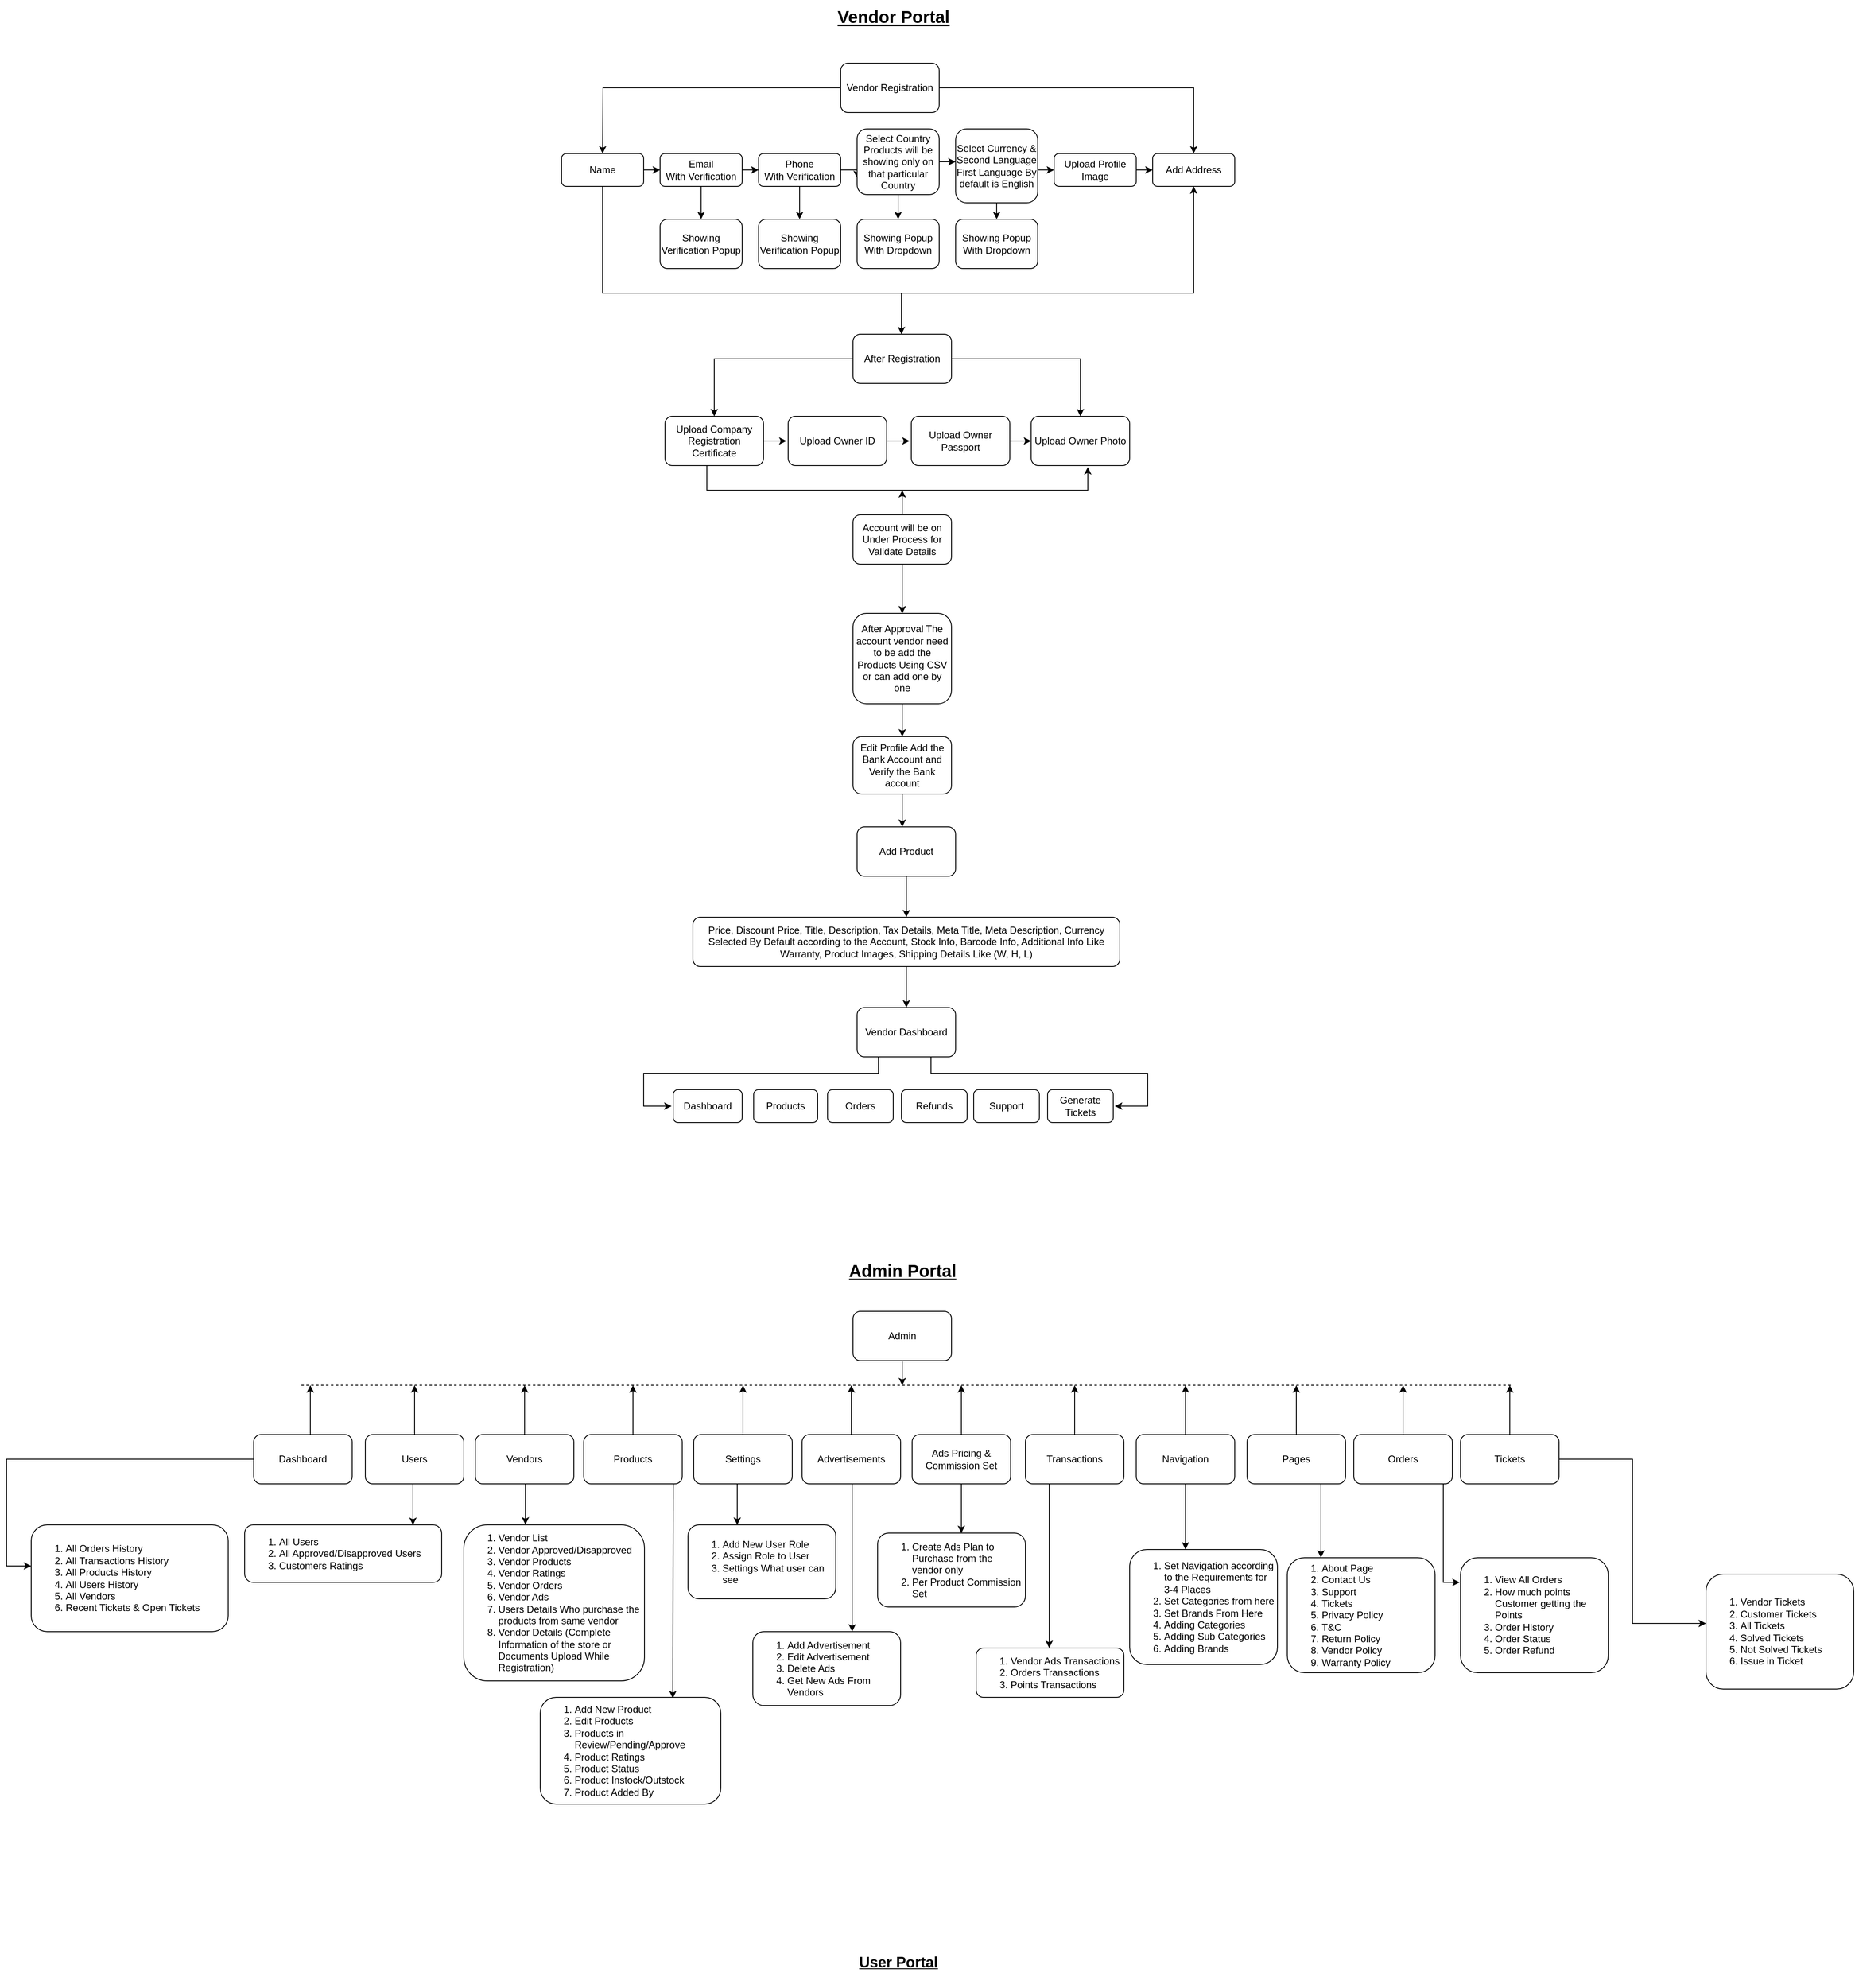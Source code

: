 <mxfile version="24.7.13">
  <diagram name="Page-1" id="YAEVpcPzzc_q-mBe14_t">
    <mxGraphModel dx="4037" dy="1640" grid="1" gridSize="10" guides="1" tooltips="1" connect="1" arrows="1" fold="1" page="1" pageScale="1" pageWidth="850" pageHeight="1100" math="0" shadow="0">
      <root>
        <mxCell id="0" />
        <mxCell id="1" parent="0" />
        <mxCell id="X09Q4AG_XSMURBuyCHd_-76" value="" style="group" vertex="1" connectable="0" parent="1">
          <mxGeometry x="-660" y="1540" width="2250" height="670" as="geometry" />
        </mxCell>
        <mxCell id="X09Q4AG_XSMURBuyCHd_-2" value="Admin&lt;span style=&quot;background-color: initial;&quot;&gt;&amp;nbsp;Portal&lt;/span&gt;" style="text;html=1;align=center;verticalAlign=middle;resizable=0;points=[];autosize=1;strokeColor=none;fillColor=none;fontSize=21;fontStyle=5" vertex="1" parent="X09Q4AG_XSMURBuyCHd_-76">
          <mxGeometry x="1021" width="140" height="40" as="geometry" />
        </mxCell>
        <mxCell id="X09Q4AG_XSMURBuyCHd_-19" style="edgeStyle=elbowEdgeStyle;rounded=0;orthogonalLoop=1;jettySize=auto;html=1;" edge="1" parent="X09Q4AG_XSMURBuyCHd_-76" source="X09Q4AG_XSMURBuyCHd_-3">
          <mxGeometry relative="1" as="geometry">
            <mxPoint x="1091" y="160" as="targetPoint" />
          </mxGeometry>
        </mxCell>
        <mxCell id="X09Q4AG_XSMURBuyCHd_-3" value="Admin" style="rounded=1;whiteSpace=wrap;html=1;" vertex="1" parent="X09Q4AG_XSMURBuyCHd_-76">
          <mxGeometry x="1031" y="70" width="120" height="60" as="geometry" />
        </mxCell>
        <mxCell id="X09Q4AG_XSMURBuyCHd_-23" style="edgeStyle=elbowEdgeStyle;rounded=0;orthogonalLoop=1;jettySize=auto;html=1;" edge="1" parent="X09Q4AG_XSMURBuyCHd_-76" source="X09Q4AG_XSMURBuyCHd_-5">
          <mxGeometry relative="1" as="geometry">
            <mxPoint x="370" y="160" as="targetPoint" />
          </mxGeometry>
        </mxCell>
        <mxCell id="X09Q4AG_XSMURBuyCHd_-52" style="edgeStyle=elbowEdgeStyle;rounded=0;orthogonalLoop=1;jettySize=auto;html=1;" edge="1" parent="X09Q4AG_XSMURBuyCHd_-76" source="X09Q4AG_XSMURBuyCHd_-5">
          <mxGeometry relative="1" as="geometry">
            <mxPoint x="30" y="380" as="targetPoint" />
            <Array as="points">
              <mxPoint y="310" />
            </Array>
          </mxGeometry>
        </mxCell>
        <mxCell id="X09Q4AG_XSMURBuyCHd_-5" value="Dashboard" style="rounded=1;whiteSpace=wrap;html=1;" vertex="1" parent="X09Q4AG_XSMURBuyCHd_-76">
          <mxGeometry x="301" y="220" width="120" height="60" as="geometry" />
        </mxCell>
        <mxCell id="X09Q4AG_XSMURBuyCHd_-24" style="edgeStyle=elbowEdgeStyle;rounded=0;orthogonalLoop=1;jettySize=auto;html=1;" edge="1" parent="X09Q4AG_XSMURBuyCHd_-76" source="X09Q4AG_XSMURBuyCHd_-8">
          <mxGeometry relative="1" as="geometry">
            <mxPoint x="497" y="160" as="targetPoint" />
          </mxGeometry>
        </mxCell>
        <mxCell id="X09Q4AG_XSMURBuyCHd_-8" value="Users" style="rounded=1;whiteSpace=wrap;html=1;" vertex="1" parent="X09Q4AG_XSMURBuyCHd_-76">
          <mxGeometry x="437" y="220" width="120" height="60" as="geometry" />
        </mxCell>
        <mxCell id="X09Q4AG_XSMURBuyCHd_-25" style="edgeStyle=elbowEdgeStyle;rounded=0;orthogonalLoop=1;jettySize=auto;html=1;" edge="1" parent="X09Q4AG_XSMURBuyCHd_-76" source="X09Q4AG_XSMURBuyCHd_-9">
          <mxGeometry relative="1" as="geometry">
            <mxPoint x="631" y="160" as="targetPoint" />
          </mxGeometry>
        </mxCell>
        <mxCell id="X09Q4AG_XSMURBuyCHd_-9" value="Vendors" style="rounded=1;whiteSpace=wrap;html=1;" vertex="1" parent="X09Q4AG_XSMURBuyCHd_-76">
          <mxGeometry x="571" y="220" width="120" height="60" as="geometry" />
        </mxCell>
        <mxCell id="X09Q4AG_XSMURBuyCHd_-26" style="edgeStyle=elbowEdgeStyle;rounded=0;orthogonalLoop=1;jettySize=auto;html=1;" edge="1" parent="X09Q4AG_XSMURBuyCHd_-76" source="X09Q4AG_XSMURBuyCHd_-10">
          <mxGeometry relative="1" as="geometry">
            <mxPoint x="763" y="160" as="targetPoint" />
          </mxGeometry>
        </mxCell>
        <mxCell id="X09Q4AG_XSMURBuyCHd_-51" style="edgeStyle=elbowEdgeStyle;rounded=0;orthogonalLoop=1;jettySize=auto;html=1;entryX=0.733;entryY=0.009;entryDx=0;entryDy=0;entryPerimeter=0;" edge="1" parent="X09Q4AG_XSMURBuyCHd_-76" target="X09Q4AG_XSMURBuyCHd_-55">
          <mxGeometry relative="1" as="geometry">
            <mxPoint x="812" y="570.0" as="targetPoint" />
            <mxPoint x="812.091" y="280" as="sourcePoint" />
          </mxGeometry>
        </mxCell>
        <mxCell id="X09Q4AG_XSMURBuyCHd_-10" value="Products" style="rounded=1;whiteSpace=wrap;html=1;" vertex="1" parent="X09Q4AG_XSMURBuyCHd_-76">
          <mxGeometry x="703" y="220" width="120" height="60" as="geometry" />
        </mxCell>
        <mxCell id="X09Q4AG_XSMURBuyCHd_-27" style="edgeStyle=elbowEdgeStyle;rounded=0;orthogonalLoop=1;jettySize=auto;html=1;" edge="1" parent="X09Q4AG_XSMURBuyCHd_-76" source="X09Q4AG_XSMURBuyCHd_-11">
          <mxGeometry relative="1" as="geometry">
            <mxPoint x="897" y="160" as="targetPoint" />
          </mxGeometry>
        </mxCell>
        <mxCell id="X09Q4AG_XSMURBuyCHd_-56" style="edgeStyle=elbowEdgeStyle;rounded=0;orthogonalLoop=1;jettySize=auto;html=1;" edge="1" parent="X09Q4AG_XSMURBuyCHd_-76" source="X09Q4AG_XSMURBuyCHd_-11">
          <mxGeometry relative="1" as="geometry">
            <mxPoint x="890" y="330.0" as="targetPoint" />
          </mxGeometry>
        </mxCell>
        <mxCell id="X09Q4AG_XSMURBuyCHd_-11" value="Settings" style="rounded=1;whiteSpace=wrap;html=1;" vertex="1" parent="X09Q4AG_XSMURBuyCHd_-76">
          <mxGeometry x="837" y="220" width="120" height="60" as="geometry" />
        </mxCell>
        <mxCell id="X09Q4AG_XSMURBuyCHd_-28" style="edgeStyle=elbowEdgeStyle;rounded=0;orthogonalLoop=1;jettySize=auto;html=1;" edge="1" parent="X09Q4AG_XSMURBuyCHd_-76" source="X09Q4AG_XSMURBuyCHd_-12">
          <mxGeometry relative="1" as="geometry">
            <mxPoint x="1029" y="160" as="targetPoint" />
          </mxGeometry>
        </mxCell>
        <mxCell id="X09Q4AG_XSMURBuyCHd_-58" style="edgeStyle=elbowEdgeStyle;rounded=0;orthogonalLoop=1;jettySize=auto;html=1;exitX=0.75;exitY=1;exitDx=0;exitDy=0;" edge="1" parent="X09Q4AG_XSMURBuyCHd_-76" source="X09Q4AG_XSMURBuyCHd_-12">
          <mxGeometry relative="1" as="geometry">
            <mxPoint x="1030" y="460" as="targetPoint" />
            <Array as="points">
              <mxPoint x="1030" y="360" />
            </Array>
          </mxGeometry>
        </mxCell>
        <mxCell id="X09Q4AG_XSMURBuyCHd_-12" value="Advertisements" style="rounded=1;whiteSpace=wrap;html=1;" vertex="1" parent="X09Q4AG_XSMURBuyCHd_-76">
          <mxGeometry x="969" y="220" width="120" height="60" as="geometry" />
        </mxCell>
        <mxCell id="X09Q4AG_XSMURBuyCHd_-29" style="edgeStyle=elbowEdgeStyle;rounded=0;orthogonalLoop=1;jettySize=auto;html=1;" edge="1" parent="X09Q4AG_XSMURBuyCHd_-76" source="X09Q4AG_XSMURBuyCHd_-13">
          <mxGeometry relative="1" as="geometry">
            <mxPoint x="1163.0" y="160" as="targetPoint" />
          </mxGeometry>
        </mxCell>
        <mxCell id="X09Q4AG_XSMURBuyCHd_-60" style="edgeStyle=elbowEdgeStyle;rounded=0;orthogonalLoop=1;jettySize=auto;html=1;" edge="1" parent="X09Q4AG_XSMURBuyCHd_-76" source="X09Q4AG_XSMURBuyCHd_-13">
          <mxGeometry relative="1" as="geometry">
            <mxPoint x="1163" y="340.0" as="targetPoint" />
          </mxGeometry>
        </mxCell>
        <mxCell id="X09Q4AG_XSMURBuyCHd_-13" value="Ads Pricing &amp;amp; Commission Set" style="rounded=1;whiteSpace=wrap;html=1;" vertex="1" parent="X09Q4AG_XSMURBuyCHd_-76">
          <mxGeometry x="1103" y="220" width="120" height="60" as="geometry" />
        </mxCell>
        <mxCell id="X09Q4AG_XSMURBuyCHd_-30" style="edgeStyle=elbowEdgeStyle;rounded=0;orthogonalLoop=1;jettySize=auto;html=1;" edge="1" parent="X09Q4AG_XSMURBuyCHd_-76" source="X09Q4AG_XSMURBuyCHd_-14">
          <mxGeometry relative="1" as="geometry">
            <mxPoint x="1301" y="160" as="targetPoint" />
          </mxGeometry>
        </mxCell>
        <mxCell id="X09Q4AG_XSMURBuyCHd_-62" style="edgeStyle=elbowEdgeStyle;rounded=0;orthogonalLoop=1;jettySize=auto;html=1;" edge="1" parent="X09Q4AG_XSMURBuyCHd_-76" source="X09Q4AG_XSMURBuyCHd_-14">
          <mxGeometry relative="1" as="geometry">
            <mxPoint x="1270" y="480.0" as="targetPoint" />
          </mxGeometry>
        </mxCell>
        <mxCell id="X09Q4AG_XSMURBuyCHd_-14" value="Transactions" style="rounded=1;whiteSpace=wrap;html=1;" vertex="1" parent="X09Q4AG_XSMURBuyCHd_-76">
          <mxGeometry x="1241" y="220" width="120" height="60" as="geometry" />
        </mxCell>
        <mxCell id="X09Q4AG_XSMURBuyCHd_-31" style="edgeStyle=elbowEdgeStyle;rounded=0;orthogonalLoop=1;jettySize=auto;html=1;" edge="1" parent="X09Q4AG_XSMURBuyCHd_-76" source="X09Q4AG_XSMURBuyCHd_-15">
          <mxGeometry relative="1" as="geometry">
            <mxPoint x="1436" y="160" as="targetPoint" />
          </mxGeometry>
        </mxCell>
        <mxCell id="X09Q4AG_XSMURBuyCHd_-64" style="edgeStyle=elbowEdgeStyle;rounded=0;orthogonalLoop=1;jettySize=auto;html=1;" edge="1" parent="X09Q4AG_XSMURBuyCHd_-76" source="X09Q4AG_XSMURBuyCHd_-15">
          <mxGeometry relative="1" as="geometry">
            <mxPoint x="1436" y="360.0" as="targetPoint" />
          </mxGeometry>
        </mxCell>
        <mxCell id="X09Q4AG_XSMURBuyCHd_-15" value="Navigation" style="rounded=1;whiteSpace=wrap;html=1;" vertex="1" parent="X09Q4AG_XSMURBuyCHd_-76">
          <mxGeometry x="1376" y="220" width="120" height="60" as="geometry" />
        </mxCell>
        <mxCell id="X09Q4AG_XSMURBuyCHd_-32" style="edgeStyle=elbowEdgeStyle;rounded=0;orthogonalLoop=1;jettySize=auto;html=1;" edge="1" parent="X09Q4AG_XSMURBuyCHd_-76" source="X09Q4AG_XSMURBuyCHd_-16">
          <mxGeometry relative="1" as="geometry">
            <mxPoint x="1571" y="160" as="targetPoint" />
          </mxGeometry>
        </mxCell>
        <mxCell id="X09Q4AG_XSMURBuyCHd_-66" style="edgeStyle=elbowEdgeStyle;rounded=0;orthogonalLoop=1;jettySize=auto;html=1;exitX=0.75;exitY=1;exitDx=0;exitDy=0;" edge="1" parent="X09Q4AG_XSMURBuyCHd_-76" source="X09Q4AG_XSMURBuyCHd_-16">
          <mxGeometry relative="1" as="geometry">
            <mxPoint x="1601" y="370.0" as="targetPoint" />
          </mxGeometry>
        </mxCell>
        <mxCell id="X09Q4AG_XSMURBuyCHd_-16" value="Pages" style="rounded=1;whiteSpace=wrap;html=1;" vertex="1" parent="X09Q4AG_XSMURBuyCHd_-76">
          <mxGeometry x="1511" y="220" width="120" height="60" as="geometry" />
        </mxCell>
        <mxCell id="X09Q4AG_XSMURBuyCHd_-33" style="edgeStyle=elbowEdgeStyle;rounded=0;orthogonalLoop=1;jettySize=auto;html=1;" edge="1" parent="X09Q4AG_XSMURBuyCHd_-76" source="X09Q4AG_XSMURBuyCHd_-17">
          <mxGeometry relative="1" as="geometry">
            <mxPoint x="1701" y="160" as="targetPoint" />
          </mxGeometry>
        </mxCell>
        <mxCell id="X09Q4AG_XSMURBuyCHd_-68" style="edgeStyle=elbowEdgeStyle;rounded=0;orthogonalLoop=1;jettySize=auto;html=1;strokeColor=default;" edge="1" parent="X09Q4AG_XSMURBuyCHd_-76" source="X09Q4AG_XSMURBuyCHd_-17">
          <mxGeometry relative="1" as="geometry">
            <mxPoint x="1770" y="400" as="targetPoint" />
            <Array as="points">
              <mxPoint x="1750" y="310" />
            </Array>
          </mxGeometry>
        </mxCell>
        <mxCell id="X09Q4AG_XSMURBuyCHd_-17" value="Orders" style="rounded=1;whiteSpace=wrap;html=1;" vertex="1" parent="X09Q4AG_XSMURBuyCHd_-76">
          <mxGeometry x="1641" y="220" width="120" height="60" as="geometry" />
        </mxCell>
        <mxCell id="X09Q4AG_XSMURBuyCHd_-34" style="edgeStyle=elbowEdgeStyle;rounded=0;orthogonalLoop=1;jettySize=auto;html=1;" edge="1" parent="X09Q4AG_XSMURBuyCHd_-76" source="X09Q4AG_XSMURBuyCHd_-18">
          <mxGeometry relative="1" as="geometry">
            <mxPoint x="1831" y="160" as="targetPoint" />
          </mxGeometry>
        </mxCell>
        <mxCell id="X09Q4AG_XSMURBuyCHd_-73" style="edgeStyle=elbowEdgeStyle;rounded=0;orthogonalLoop=1;jettySize=auto;html=1;" edge="1" parent="X09Q4AG_XSMURBuyCHd_-76" source="X09Q4AG_XSMURBuyCHd_-18">
          <mxGeometry relative="1" as="geometry">
            <mxPoint x="2070" y="450.0" as="targetPoint" />
          </mxGeometry>
        </mxCell>
        <mxCell id="X09Q4AG_XSMURBuyCHd_-18" value="Tickets" style="rounded=1;whiteSpace=wrap;html=1;" vertex="1" parent="X09Q4AG_XSMURBuyCHd_-76">
          <mxGeometry x="1771" y="220" width="120" height="60" as="geometry" />
        </mxCell>
        <mxCell id="X09Q4AG_XSMURBuyCHd_-22" value="" style="endArrow=none;dashed=1;html=1;rounded=0;" edge="1" parent="X09Q4AG_XSMURBuyCHd_-76">
          <mxGeometry width="50" height="50" relative="1" as="geometry">
            <mxPoint x="1832.105" y="160" as="sourcePoint" />
            <mxPoint x="357" y="160" as="targetPoint" />
          </mxGeometry>
        </mxCell>
        <mxCell id="X09Q4AG_XSMURBuyCHd_-45" value="&lt;ol&gt;&lt;li&gt;Vendor List&lt;/li&gt;&lt;li&gt;Vendor Approved/Disapproved&lt;/li&gt;&lt;li&gt;Vendor Products&lt;/li&gt;&lt;li&gt;Vendor Ratings&lt;/li&gt;&lt;li&gt;Vendor Orders&lt;/li&gt;&lt;li&gt;Vendor Ads&lt;/li&gt;&lt;li&gt;Users Details Who purchase the products from same vendor&lt;/li&gt;&lt;li&gt;Vendor Details (Complete Information of the store or Documents Upload While Registration)&lt;/li&gt;&lt;/ol&gt;" style="rounded=1;whiteSpace=wrap;html=1;align=left;" vertex="1" parent="X09Q4AG_XSMURBuyCHd_-76">
          <mxGeometry x="557" y="330" width="220" height="190" as="geometry" />
        </mxCell>
        <mxCell id="X09Q4AG_XSMURBuyCHd_-46" value="&lt;ol&gt;&lt;li&gt;All Users&lt;/li&gt;&lt;li&gt;All Approved/Disapproved Users&lt;/li&gt;&lt;li&gt;&lt;span style=&quot;background-color: initial;&quot;&gt;Customers Ratings&lt;/span&gt;&lt;/li&gt;&lt;/ol&gt;" style="rounded=1;whiteSpace=wrap;html=1;align=left;" vertex="1" parent="X09Q4AG_XSMURBuyCHd_-76">
          <mxGeometry x="290" y="330" width="240" height="70" as="geometry" />
        </mxCell>
        <mxCell id="X09Q4AG_XSMURBuyCHd_-49" style="edgeStyle=elbowEdgeStyle;rounded=0;orthogonalLoop=1;jettySize=auto;html=1;entryX=0.854;entryY=0.002;entryDx=0;entryDy=0;entryPerimeter=0;" edge="1" parent="X09Q4AG_XSMURBuyCHd_-76" source="X09Q4AG_XSMURBuyCHd_-8" target="X09Q4AG_XSMURBuyCHd_-46">
          <mxGeometry relative="1" as="geometry" />
        </mxCell>
        <mxCell id="X09Q4AG_XSMURBuyCHd_-50" style="edgeStyle=elbowEdgeStyle;rounded=0;orthogonalLoop=1;jettySize=auto;html=1;entryX=0.34;entryY=-0.002;entryDx=0;entryDy=0;entryPerimeter=0;" edge="1" parent="X09Q4AG_XSMURBuyCHd_-76" source="X09Q4AG_XSMURBuyCHd_-9" target="X09Q4AG_XSMURBuyCHd_-45">
          <mxGeometry relative="1" as="geometry" />
        </mxCell>
        <mxCell id="X09Q4AG_XSMURBuyCHd_-53" value="&lt;ol&gt;&lt;li&gt;All Orders History&lt;/li&gt;&lt;li&gt;All Transactions History&lt;/li&gt;&lt;li&gt;All Products History&lt;/li&gt;&lt;li&gt;All Users History&lt;/li&gt;&lt;li&gt;All Vendors&amp;nbsp;&lt;/li&gt;&lt;li&gt;Recent Tickets &amp;amp; Open Tickets&amp;nbsp;&lt;/li&gt;&lt;/ol&gt;" style="rounded=1;whiteSpace=wrap;html=1;align=left;" vertex="1" parent="X09Q4AG_XSMURBuyCHd_-76">
          <mxGeometry x="30" y="330" width="240" height="130" as="geometry" />
        </mxCell>
        <mxCell id="X09Q4AG_XSMURBuyCHd_-55" value="&lt;ol&gt;&lt;li&gt;Add New Product&lt;/li&gt;&lt;li&gt;Edit Products&lt;/li&gt;&lt;li&gt;Products in Review/Pending/Approve&lt;/li&gt;&lt;li&gt;Product Ratings&lt;/li&gt;&lt;li&gt;Product Status&lt;/li&gt;&lt;li&gt;Product Instock/Outstock&lt;/li&gt;&lt;li&gt;Product Added By&amp;nbsp;&lt;/li&gt;&lt;/ol&gt;" style="rounded=1;whiteSpace=wrap;html=1;align=left;" vertex="1" parent="X09Q4AG_XSMURBuyCHd_-76">
          <mxGeometry x="650" y="540" width="220" height="130" as="geometry" />
        </mxCell>
        <mxCell id="X09Q4AG_XSMURBuyCHd_-57" value="&lt;ol&gt;&lt;li&gt;Add New User Role&lt;/li&gt;&lt;li&gt;Assign Role to User&lt;/li&gt;&lt;li&gt;Settings What user can see&amp;nbsp;&lt;/li&gt;&lt;/ol&gt;" style="rounded=1;whiteSpace=wrap;html=1;align=left;" vertex="1" parent="X09Q4AG_XSMURBuyCHd_-76">
          <mxGeometry x="830" y="330" width="180" height="90" as="geometry" />
        </mxCell>
        <mxCell id="X09Q4AG_XSMURBuyCHd_-59" value="&lt;ol&gt;&lt;li&gt;Add Advertisement&lt;/li&gt;&lt;li&gt;Edit Advertisement&lt;/li&gt;&lt;li&gt;Delete Ads&lt;/li&gt;&lt;li&gt;Get New Ads From Vendors&lt;/li&gt;&lt;/ol&gt;" style="rounded=1;whiteSpace=wrap;html=1;align=left;" vertex="1" parent="X09Q4AG_XSMURBuyCHd_-76">
          <mxGeometry x="909" y="460" width="180" height="90" as="geometry" />
        </mxCell>
        <mxCell id="X09Q4AG_XSMURBuyCHd_-61" value="&lt;ol&gt;&lt;li&gt;Create Ads Plan to Purchase from the vendor only&lt;/li&gt;&lt;li&gt;Per Product Commission Set&amp;nbsp;&lt;/li&gt;&lt;/ol&gt;" style="rounded=1;whiteSpace=wrap;html=1;align=left;" vertex="1" parent="X09Q4AG_XSMURBuyCHd_-76">
          <mxGeometry x="1061" y="340" width="180" height="90" as="geometry" />
        </mxCell>
        <mxCell id="X09Q4AG_XSMURBuyCHd_-63" value="&lt;ol&gt;&lt;li&gt;Vendor Ads Transactions&lt;/li&gt;&lt;li&gt;Orders Transactions&lt;/li&gt;&lt;li&gt;Points Transactions&lt;/li&gt;&lt;/ol&gt;" style="rounded=1;whiteSpace=wrap;html=1;align=left;" vertex="1" parent="X09Q4AG_XSMURBuyCHd_-76">
          <mxGeometry x="1181" y="480" width="180" height="60" as="geometry" />
        </mxCell>
        <mxCell id="X09Q4AG_XSMURBuyCHd_-65" value="&lt;ol&gt;&lt;li&gt;Set Navigation according to the Requirements for 3-4 Places&lt;/li&gt;&lt;li&gt;Set Categories from here&lt;/li&gt;&lt;li&gt;Set Brands From Here&lt;/li&gt;&lt;li&gt;Adding Categories&lt;/li&gt;&lt;li&gt;Adding Sub Categories&lt;/li&gt;&lt;li&gt;Adding Brands&lt;/li&gt;&lt;/ol&gt;" style="rounded=1;whiteSpace=wrap;html=1;align=left;" vertex="1" parent="X09Q4AG_XSMURBuyCHd_-76">
          <mxGeometry x="1368" y="360" width="180" height="140" as="geometry" />
        </mxCell>
        <mxCell id="X09Q4AG_XSMURBuyCHd_-67" value="&lt;ol&gt;&lt;li&gt;About Page&amp;nbsp;&lt;/li&gt;&lt;li&gt;Contact Us&lt;/li&gt;&lt;li&gt;Support&lt;/li&gt;&lt;li&gt;Tickets&lt;/li&gt;&lt;li&gt;Privacy Policy&lt;/li&gt;&lt;li&gt;T&amp;amp;C&amp;nbsp;&lt;/li&gt;&lt;li&gt;Return Policy&lt;/li&gt;&lt;li&gt;Vendor Policy&lt;/li&gt;&lt;li&gt;Warranty Policy&lt;/li&gt;&lt;/ol&gt;" style="rounded=1;whiteSpace=wrap;html=1;align=left;" vertex="1" parent="X09Q4AG_XSMURBuyCHd_-76">
          <mxGeometry x="1560" y="370" width="180" height="140" as="geometry" />
        </mxCell>
        <mxCell id="X09Q4AG_XSMURBuyCHd_-71" value="&lt;ol&gt;&lt;li&gt;View All Orders&amp;nbsp;&lt;/li&gt;&lt;li&gt;How much points Customer getting the Points&lt;/li&gt;&lt;li&gt;Order History&lt;/li&gt;&lt;li&gt;Order Status&lt;/li&gt;&lt;li&gt;Order Refund&lt;/li&gt;&lt;/ol&gt;" style="rounded=1;whiteSpace=wrap;html=1;align=left;" vertex="1" parent="X09Q4AG_XSMURBuyCHd_-76">
          <mxGeometry x="1771" y="370" width="180" height="140" as="geometry" />
        </mxCell>
        <mxCell id="X09Q4AG_XSMURBuyCHd_-74" value="&lt;ol&gt;&lt;li&gt;Vendor Tickets&lt;/li&gt;&lt;li&gt;Customer Tickets&lt;/li&gt;&lt;li&gt;All Tickets&lt;/li&gt;&lt;li&gt;Solved Tickets&lt;/li&gt;&lt;li&gt;Not Solved Tickets&lt;/li&gt;&lt;li&gt;Issue in Ticket&lt;/li&gt;&lt;/ol&gt;" style="rounded=1;whiteSpace=wrap;html=1;align=left;" vertex="1" parent="X09Q4AG_XSMURBuyCHd_-76">
          <mxGeometry x="2070" y="390" width="180" height="140" as="geometry" />
        </mxCell>
        <mxCell id="X09Q4AG_XSMURBuyCHd_-77" value="" style="group" vertex="1" connectable="0" parent="1">
          <mxGeometry x="16" y="13" width="820" height="1367" as="geometry" />
        </mxCell>
        <mxCell id="5wintzvDErzxGzjBbFwN-30" style="edgeStyle=orthogonalEdgeStyle;rounded=0;orthogonalLoop=1;jettySize=auto;html=1;entryX=0.5;entryY=0;entryDx=0;entryDy=0;" parent="X09Q4AG_XSMURBuyCHd_-77" source="5wintzvDErzxGzjBbFwN-1" target="5wintzvDErzxGzjBbFwN-17" edge="1">
          <mxGeometry relative="1" as="geometry" />
        </mxCell>
        <mxCell id="5wintzvDErzxGzjBbFwN-31" style="edgeStyle=orthogonalEdgeStyle;rounded=0;orthogonalLoop=1;jettySize=auto;html=1;exitX=0;exitY=0.5;exitDx=0;exitDy=0;" parent="X09Q4AG_XSMURBuyCHd_-77" source="5wintzvDErzxGzjBbFwN-1" edge="1">
          <mxGeometry relative="1" as="geometry">
            <mxPoint x="50" y="187" as="targetPoint" />
          </mxGeometry>
        </mxCell>
        <mxCell id="5wintzvDErzxGzjBbFwN-1" value="Vendor Registration" style="rounded=1;whiteSpace=wrap;html=1;" parent="X09Q4AG_XSMURBuyCHd_-77" vertex="1">
          <mxGeometry x="340" y="77" width="120" height="60" as="geometry" />
        </mxCell>
        <mxCell id="5wintzvDErzxGzjBbFwN-20" style="edgeStyle=orthogonalEdgeStyle;rounded=0;orthogonalLoop=1;jettySize=auto;html=1;exitX=1;exitY=0.5;exitDx=0;exitDy=0;entryX=0;entryY=0.5;entryDx=0;entryDy=0;" parent="X09Q4AG_XSMURBuyCHd_-77" source="5wintzvDErzxGzjBbFwN-11" target="5wintzvDErzxGzjBbFwN-12" edge="1">
          <mxGeometry relative="1" as="geometry" />
        </mxCell>
        <mxCell id="5wintzvDErzxGzjBbFwN-43" style="edgeStyle=orthogonalEdgeStyle;rounded=0;orthogonalLoop=1;jettySize=auto;html=1;exitX=0.5;exitY=1;exitDx=0;exitDy=0;entryX=0.5;entryY=1;entryDx=0;entryDy=0;" parent="X09Q4AG_XSMURBuyCHd_-77" source="5wintzvDErzxGzjBbFwN-11" target="5wintzvDErzxGzjBbFwN-17" edge="1">
          <mxGeometry relative="1" as="geometry">
            <Array as="points">
              <mxPoint x="50" y="357" />
              <mxPoint x="770" y="357" />
            </Array>
          </mxGeometry>
        </mxCell>
        <mxCell id="5wintzvDErzxGzjBbFwN-11" value="Name" style="rounded=1;whiteSpace=wrap;html=1;" parent="X09Q4AG_XSMURBuyCHd_-77" vertex="1">
          <mxGeometry y="187" width="100" height="40" as="geometry" />
        </mxCell>
        <mxCell id="5wintzvDErzxGzjBbFwN-21" style="edgeStyle=orthogonalEdgeStyle;rounded=0;orthogonalLoop=1;jettySize=auto;html=1;exitX=1;exitY=0.5;exitDx=0;exitDy=0;entryX=0;entryY=0.5;entryDx=0;entryDy=0;" parent="X09Q4AG_XSMURBuyCHd_-77" source="5wintzvDErzxGzjBbFwN-12" target="5wintzvDErzxGzjBbFwN-13" edge="1">
          <mxGeometry relative="1" as="geometry" />
        </mxCell>
        <mxCell id="5wintzvDErzxGzjBbFwN-37" style="edgeStyle=orthogonalEdgeStyle;rounded=0;orthogonalLoop=1;jettySize=auto;html=1;exitX=0.5;exitY=1;exitDx=0;exitDy=0;entryX=0.5;entryY=0;entryDx=0;entryDy=0;" parent="X09Q4AG_XSMURBuyCHd_-77" source="5wintzvDErzxGzjBbFwN-12" target="5wintzvDErzxGzjBbFwN-33" edge="1">
          <mxGeometry relative="1" as="geometry" />
        </mxCell>
        <mxCell id="5wintzvDErzxGzjBbFwN-12" value="Email&lt;br&gt;With Verification" style="rounded=1;whiteSpace=wrap;html=1;" parent="X09Q4AG_XSMURBuyCHd_-77" vertex="1">
          <mxGeometry x="120" y="187" width="100" height="40" as="geometry" />
        </mxCell>
        <mxCell id="5wintzvDErzxGzjBbFwN-36" style="edgeStyle=orthogonalEdgeStyle;rounded=0;orthogonalLoop=1;jettySize=auto;html=1;exitX=0.5;exitY=1;exitDx=0;exitDy=0;entryX=0.5;entryY=0;entryDx=0;entryDy=0;" parent="X09Q4AG_XSMURBuyCHd_-77" source="5wintzvDErzxGzjBbFwN-13" target="5wintzvDErzxGzjBbFwN-34" edge="1">
          <mxGeometry relative="1" as="geometry" />
        </mxCell>
        <mxCell id="5wintzvDErzxGzjBbFwN-68" style="edgeStyle=orthogonalEdgeStyle;rounded=0;orthogonalLoop=1;jettySize=auto;html=1;exitX=1;exitY=0.5;exitDx=0;exitDy=0;entryX=0;entryY=0.75;entryDx=0;entryDy=0;" parent="X09Q4AG_XSMURBuyCHd_-77" source="5wintzvDErzxGzjBbFwN-13" target="5wintzvDErzxGzjBbFwN-14" edge="1">
          <mxGeometry relative="1" as="geometry" />
        </mxCell>
        <mxCell id="5wintzvDErzxGzjBbFwN-13" value="Phone&lt;br&gt;With Verification" style="rounded=1;whiteSpace=wrap;html=1;" parent="X09Q4AG_XSMURBuyCHd_-77" vertex="1">
          <mxGeometry x="240" y="187" width="100" height="40" as="geometry" />
        </mxCell>
        <mxCell id="5wintzvDErzxGzjBbFwN-39" style="edgeStyle=orthogonalEdgeStyle;rounded=0;orthogonalLoop=1;jettySize=auto;html=1;entryX=0.5;entryY=0;entryDx=0;entryDy=0;" parent="X09Q4AG_XSMURBuyCHd_-77" target="5wintzvDErzxGzjBbFwN-38" edge="1">
          <mxGeometry relative="1" as="geometry">
            <mxPoint x="410" y="237" as="sourcePoint" />
          </mxGeometry>
        </mxCell>
        <mxCell id="5wintzvDErzxGzjBbFwN-14" value="Select Country Products will be showing only on that particular Country" style="rounded=1;whiteSpace=wrap;html=1;" parent="X09Q4AG_XSMURBuyCHd_-77" vertex="1">
          <mxGeometry x="360" y="157" width="100" height="80" as="geometry" />
        </mxCell>
        <mxCell id="5wintzvDErzxGzjBbFwN-27" style="edgeStyle=orthogonalEdgeStyle;rounded=0;orthogonalLoop=1;jettySize=auto;html=1;exitX=1;exitY=0.5;exitDx=0;exitDy=0;entryX=0;entryY=0.5;entryDx=0;entryDy=0;" parent="X09Q4AG_XSMURBuyCHd_-77" source="5wintzvDErzxGzjBbFwN-15" target="5wintzvDErzxGzjBbFwN-16" edge="1">
          <mxGeometry relative="1" as="geometry">
            <Array as="points">
              <mxPoint x="580" y="207" />
            </Array>
          </mxGeometry>
        </mxCell>
        <mxCell id="5wintzvDErzxGzjBbFwN-41" style="edgeStyle=orthogonalEdgeStyle;rounded=0;orthogonalLoop=1;jettySize=auto;html=1;entryX=0.5;entryY=0;entryDx=0;entryDy=0;" parent="X09Q4AG_XSMURBuyCHd_-77" target="5wintzvDErzxGzjBbFwN-40" edge="1">
          <mxGeometry relative="1" as="geometry">
            <mxPoint x="530" y="247" as="sourcePoint" />
          </mxGeometry>
        </mxCell>
        <mxCell id="5wintzvDErzxGzjBbFwN-15" value="Select Currency &amp;amp; Second Language&lt;div&gt;First Language By default is English&lt;/div&gt;" style="rounded=1;whiteSpace=wrap;html=1;" parent="X09Q4AG_XSMURBuyCHd_-77" vertex="1">
          <mxGeometry x="480" y="157" width="100" height="90" as="geometry" />
        </mxCell>
        <mxCell id="5wintzvDErzxGzjBbFwN-28" style="edgeStyle=orthogonalEdgeStyle;rounded=0;orthogonalLoop=1;jettySize=auto;html=1;exitX=1;exitY=0.5;exitDx=0;exitDy=0;entryX=0;entryY=0.5;entryDx=0;entryDy=0;" parent="X09Q4AG_XSMURBuyCHd_-77" source="5wintzvDErzxGzjBbFwN-16" target="5wintzvDErzxGzjBbFwN-17" edge="1">
          <mxGeometry relative="1" as="geometry" />
        </mxCell>
        <mxCell id="5wintzvDErzxGzjBbFwN-16" value="Upload Profile Image" style="rounded=1;whiteSpace=wrap;html=1;" parent="X09Q4AG_XSMURBuyCHd_-77" vertex="1">
          <mxGeometry x="600" y="187" width="100" height="40" as="geometry" />
        </mxCell>
        <mxCell id="5wintzvDErzxGzjBbFwN-17" value="Add Address" style="rounded=1;whiteSpace=wrap;html=1;" parent="X09Q4AG_XSMURBuyCHd_-77" vertex="1">
          <mxGeometry x="720" y="187" width="100" height="40" as="geometry" />
        </mxCell>
        <mxCell id="5wintzvDErzxGzjBbFwN-33" value="Showing Verification Popup" style="rounded=1;whiteSpace=wrap;html=1;" parent="X09Q4AG_XSMURBuyCHd_-77" vertex="1">
          <mxGeometry x="120" y="267" width="100" height="60" as="geometry" />
        </mxCell>
        <mxCell id="5wintzvDErzxGzjBbFwN-34" value="Showing Verification Popup" style="rounded=1;whiteSpace=wrap;html=1;" parent="X09Q4AG_XSMURBuyCHd_-77" vertex="1">
          <mxGeometry x="240" y="267" width="100" height="60" as="geometry" />
        </mxCell>
        <mxCell id="5wintzvDErzxGzjBbFwN-38" value="Showing Popup With Dropdown" style="rounded=1;whiteSpace=wrap;html=1;" parent="X09Q4AG_XSMURBuyCHd_-77" vertex="1">
          <mxGeometry x="360" y="267" width="100" height="60" as="geometry" />
        </mxCell>
        <mxCell id="5wintzvDErzxGzjBbFwN-40" value="Showing Popup With Dropdown" style="rounded=1;whiteSpace=wrap;html=1;" parent="X09Q4AG_XSMURBuyCHd_-77" vertex="1">
          <mxGeometry x="480" y="267" width="100" height="60" as="geometry" />
        </mxCell>
        <mxCell id="5wintzvDErzxGzjBbFwN-44" value="" style="endArrow=classic;html=1;rounded=0;" parent="X09Q4AG_XSMURBuyCHd_-77" edge="1">
          <mxGeometry width="50" height="50" relative="1" as="geometry">
            <mxPoint x="414" y="357" as="sourcePoint" />
            <mxPoint x="414" y="407" as="targetPoint" />
          </mxGeometry>
        </mxCell>
        <mxCell id="5wintzvDErzxGzjBbFwN-51" style="edgeStyle=orthogonalEdgeStyle;rounded=0;orthogonalLoop=1;jettySize=auto;html=1;exitX=1;exitY=0.5;exitDx=0;exitDy=0;entryX=0.5;entryY=0;entryDx=0;entryDy=0;" parent="X09Q4AG_XSMURBuyCHd_-77" source="5wintzvDErzxGzjBbFwN-45" target="5wintzvDErzxGzjBbFwN-49" edge="1">
          <mxGeometry relative="1" as="geometry" />
        </mxCell>
        <mxCell id="5wintzvDErzxGzjBbFwN-52" style="edgeStyle=orthogonalEdgeStyle;rounded=0;orthogonalLoop=1;jettySize=auto;html=1;exitX=0;exitY=0.5;exitDx=0;exitDy=0;entryX=0.5;entryY=0;entryDx=0;entryDy=0;" parent="X09Q4AG_XSMURBuyCHd_-77" source="5wintzvDErzxGzjBbFwN-45" target="5wintzvDErzxGzjBbFwN-46" edge="1">
          <mxGeometry relative="1" as="geometry" />
        </mxCell>
        <mxCell id="5wintzvDErzxGzjBbFwN-45" value="After Registration" style="rounded=1;whiteSpace=wrap;html=1;" parent="X09Q4AG_XSMURBuyCHd_-77" vertex="1">
          <mxGeometry x="355" y="407" width="120" height="60" as="geometry" />
        </mxCell>
        <mxCell id="5wintzvDErzxGzjBbFwN-55" style="edgeStyle=orthogonalEdgeStyle;rounded=0;orthogonalLoop=1;jettySize=auto;html=1;exitX=1;exitY=0.5;exitDx=0;exitDy=0;" parent="X09Q4AG_XSMURBuyCHd_-77" source="5wintzvDErzxGzjBbFwN-46" edge="1">
          <mxGeometry relative="1" as="geometry">
            <mxPoint x="274" y="537" as="targetPoint" />
          </mxGeometry>
        </mxCell>
        <mxCell id="5wintzvDErzxGzjBbFwN-46" value="Upload Company Registration Certificate" style="rounded=1;whiteSpace=wrap;html=1;" parent="X09Q4AG_XSMURBuyCHd_-77" vertex="1">
          <mxGeometry x="126" y="507" width="120" height="60" as="geometry" />
        </mxCell>
        <mxCell id="5wintzvDErzxGzjBbFwN-56" style="edgeStyle=orthogonalEdgeStyle;rounded=0;orthogonalLoop=1;jettySize=auto;html=1;exitX=1;exitY=0.5;exitDx=0;exitDy=0;" parent="X09Q4AG_XSMURBuyCHd_-77" source="5wintzvDErzxGzjBbFwN-47" edge="1">
          <mxGeometry relative="1" as="geometry">
            <mxPoint x="424" y="537" as="targetPoint" />
          </mxGeometry>
        </mxCell>
        <mxCell id="5wintzvDErzxGzjBbFwN-47" value="Upload Owner ID" style="rounded=1;whiteSpace=wrap;html=1;" parent="X09Q4AG_XSMURBuyCHd_-77" vertex="1">
          <mxGeometry x="276" y="507" width="120" height="60" as="geometry" />
        </mxCell>
        <mxCell id="5wintzvDErzxGzjBbFwN-57" style="edgeStyle=orthogonalEdgeStyle;rounded=0;orthogonalLoop=1;jettySize=auto;html=1;exitX=1;exitY=0.5;exitDx=0;exitDy=0;entryX=0;entryY=0.5;entryDx=0;entryDy=0;" parent="X09Q4AG_XSMURBuyCHd_-77" source="5wintzvDErzxGzjBbFwN-48" target="5wintzvDErzxGzjBbFwN-49" edge="1">
          <mxGeometry relative="1" as="geometry" />
        </mxCell>
        <mxCell id="5wintzvDErzxGzjBbFwN-48" value="Upload Owner Passport" style="rounded=1;whiteSpace=wrap;html=1;" parent="X09Q4AG_XSMURBuyCHd_-77" vertex="1">
          <mxGeometry x="426" y="507" width="120" height="60" as="geometry" />
        </mxCell>
        <mxCell id="5wintzvDErzxGzjBbFwN-49" value="Upload Owner Photo" style="rounded=1;whiteSpace=wrap;html=1;" parent="X09Q4AG_XSMURBuyCHd_-77" vertex="1">
          <mxGeometry x="572" y="507" width="120" height="60" as="geometry" />
        </mxCell>
        <mxCell id="5wintzvDErzxGzjBbFwN-60" style="edgeStyle=orthogonalEdgeStyle;rounded=0;orthogonalLoop=1;jettySize=auto;html=1;exitX=0.5;exitY=0;exitDx=0;exitDy=0;" parent="X09Q4AG_XSMURBuyCHd_-77" source="5wintzvDErzxGzjBbFwN-58" edge="1">
          <mxGeometry relative="1" as="geometry">
            <mxPoint x="415" y="597" as="targetPoint" />
          </mxGeometry>
        </mxCell>
        <mxCell id="5wintzvDErzxGzjBbFwN-62" style="edgeStyle=orthogonalEdgeStyle;rounded=0;orthogonalLoop=1;jettySize=auto;html=1;exitX=0.5;exitY=1;exitDx=0;exitDy=0;entryX=0.5;entryY=0;entryDx=0;entryDy=0;" parent="X09Q4AG_XSMURBuyCHd_-77" source="5wintzvDErzxGzjBbFwN-58" target="5wintzvDErzxGzjBbFwN-61" edge="1">
          <mxGeometry relative="1" as="geometry" />
        </mxCell>
        <mxCell id="5wintzvDErzxGzjBbFwN-58" value="Account will be on Under Process for Validate Details" style="rounded=1;whiteSpace=wrap;html=1;" parent="X09Q4AG_XSMURBuyCHd_-77" vertex="1">
          <mxGeometry x="355" y="627" width="120" height="60" as="geometry" />
        </mxCell>
        <mxCell id="5wintzvDErzxGzjBbFwN-59" style="edgeStyle=orthogonalEdgeStyle;rounded=0;orthogonalLoop=1;jettySize=auto;html=1;exitX=0.5;exitY=1;exitDx=0;exitDy=0;entryX=0.65;entryY=1.031;entryDx=0;entryDy=0;entryPerimeter=0;" parent="X09Q4AG_XSMURBuyCHd_-77" edge="1">
          <mxGeometry relative="1" as="geometry">
            <mxPoint x="177" y="567" as="sourcePoint" />
            <mxPoint x="641.0" y="568.86" as="targetPoint" />
            <Array as="points">
              <mxPoint x="177" y="597" />
              <mxPoint x="641" y="597" />
            </Array>
          </mxGeometry>
        </mxCell>
        <mxCell id="5wintzvDErzxGzjBbFwN-63" style="edgeStyle=orthogonalEdgeStyle;rounded=0;orthogonalLoop=1;jettySize=auto;html=1;exitX=0.5;exitY=1;exitDx=0;exitDy=0;" parent="X09Q4AG_XSMURBuyCHd_-77" source="5wintzvDErzxGzjBbFwN-61" edge="1">
          <mxGeometry relative="1" as="geometry">
            <mxPoint x="415" y="897" as="targetPoint" />
          </mxGeometry>
        </mxCell>
        <mxCell id="5wintzvDErzxGzjBbFwN-61" value="After Approval The account vendor need to be add the Products Using CSV or can add one by one" style="rounded=1;whiteSpace=wrap;html=1;" parent="X09Q4AG_XSMURBuyCHd_-77" vertex="1">
          <mxGeometry x="355" y="747" width="120" height="110" as="geometry" />
        </mxCell>
        <mxCell id="5wintzvDErzxGzjBbFwN-74" style="edgeStyle=orthogonalEdgeStyle;rounded=0;orthogonalLoop=1;jettySize=auto;html=1;" parent="X09Q4AG_XSMURBuyCHd_-77" source="5wintzvDErzxGzjBbFwN-64" edge="1">
          <mxGeometry relative="1" as="geometry">
            <mxPoint x="420" y="1117" as="targetPoint" />
          </mxGeometry>
        </mxCell>
        <mxCell id="5wintzvDErzxGzjBbFwN-64" value="Add Product" style="rounded=1;whiteSpace=wrap;html=1;" parent="X09Q4AG_XSMURBuyCHd_-77" vertex="1">
          <mxGeometry x="360" y="1007" width="120" height="60" as="geometry" />
        </mxCell>
        <mxCell id="5wintzvDErzxGzjBbFwN-75" style="edgeStyle=orthogonalEdgeStyle;rounded=0;orthogonalLoop=1;jettySize=auto;html=1;" parent="X09Q4AG_XSMURBuyCHd_-77" source="5wintzvDErzxGzjBbFwN-66" edge="1">
          <mxGeometry relative="1" as="geometry">
            <mxPoint x="420" y="1227" as="targetPoint" />
          </mxGeometry>
        </mxCell>
        <mxCell id="5wintzvDErzxGzjBbFwN-66" value="Price, Discount Price, Title, Description, Tax Details, Meta Title, Meta Description, Currency Selected By Default according to the Account, Stock Info, Barcode Info, Additional Info Like Warranty, Product Images, Shipping Details Like (W, H, L)" style="rounded=1;whiteSpace=wrap;html=1;" parent="X09Q4AG_XSMURBuyCHd_-77" vertex="1">
          <mxGeometry x="160" y="1117" width="520" height="60" as="geometry" />
        </mxCell>
        <mxCell id="5wintzvDErzxGzjBbFwN-71" style="edgeStyle=orthogonalEdgeStyle;rounded=0;orthogonalLoop=1;jettySize=auto;html=1;entryX=0.002;entryY=0.447;entryDx=0;entryDy=0;entryPerimeter=0;" parent="X09Q4AG_XSMURBuyCHd_-77" source="5wintzvDErzxGzjBbFwN-14" target="5wintzvDErzxGzjBbFwN-15" edge="1">
          <mxGeometry relative="1" as="geometry" />
        </mxCell>
        <mxCell id="5wintzvDErzxGzjBbFwN-73" style="edgeStyle=orthogonalEdgeStyle;rounded=0;orthogonalLoop=1;jettySize=auto;html=1;" parent="X09Q4AG_XSMURBuyCHd_-77" source="5wintzvDErzxGzjBbFwN-72" edge="1">
          <mxGeometry relative="1" as="geometry">
            <mxPoint x="415" y="1007" as="targetPoint" />
          </mxGeometry>
        </mxCell>
        <mxCell id="5wintzvDErzxGzjBbFwN-72" value="Edit Profile Add the Bank Account and Verify the Bank account" style="rounded=1;whiteSpace=wrap;html=1;" parent="X09Q4AG_XSMURBuyCHd_-77" vertex="1">
          <mxGeometry x="355" y="897" width="120" height="70" as="geometry" />
        </mxCell>
        <mxCell id="5wintzvDErzxGzjBbFwN-78" style="edgeStyle=orthogonalEdgeStyle;rounded=0;orthogonalLoop=1;jettySize=auto;html=1;exitX=0.175;exitY=0.98;exitDx=0;exitDy=0;exitPerimeter=0;" parent="X09Q4AG_XSMURBuyCHd_-77" source="5wintzvDErzxGzjBbFwN-76" edge="1">
          <mxGeometry relative="1" as="geometry">
            <mxPoint x="134" y="1347" as="targetPoint" />
            <mxPoint x="385.96" y="1307" as="sourcePoint" />
            <Array as="points">
              <mxPoint x="386" y="1286" />
              <mxPoint x="386" y="1307" />
              <mxPoint x="100" y="1307" />
              <mxPoint x="100" y="1347" />
            </Array>
          </mxGeometry>
        </mxCell>
        <mxCell id="5wintzvDErzxGzjBbFwN-79" style="edgeStyle=orthogonalEdgeStyle;rounded=0;orthogonalLoop=1;jettySize=auto;html=1;exitX=0.75;exitY=1;exitDx=0;exitDy=0;" parent="X09Q4AG_XSMURBuyCHd_-77" source="5wintzvDErzxGzjBbFwN-76" edge="1">
          <mxGeometry relative="1" as="geometry">
            <mxPoint x="674" y="1347" as="targetPoint" />
            <Array as="points">
              <mxPoint x="450" y="1307" />
              <mxPoint x="714" y="1307" />
              <mxPoint x="714" y="1347" />
            </Array>
          </mxGeometry>
        </mxCell>
        <mxCell id="5wintzvDErzxGzjBbFwN-76" value="Vendor Dashboard" style="rounded=1;whiteSpace=wrap;html=1;" parent="X09Q4AG_XSMURBuyCHd_-77" vertex="1">
          <mxGeometry x="360" y="1227" width="120" height="60" as="geometry" />
        </mxCell>
        <mxCell id="5wintzvDErzxGzjBbFwN-80" value="Dashboard" style="rounded=1;whiteSpace=wrap;html=1;" parent="X09Q4AG_XSMURBuyCHd_-77" vertex="1">
          <mxGeometry x="136" y="1327" width="84" height="40" as="geometry" />
        </mxCell>
        <mxCell id="5wintzvDErzxGzjBbFwN-83" value="Products" style="rounded=1;whiteSpace=wrap;html=1;" parent="X09Q4AG_XSMURBuyCHd_-77" vertex="1">
          <mxGeometry x="234" y="1327" width="78" height="40" as="geometry" />
        </mxCell>
        <mxCell id="5wintzvDErzxGzjBbFwN-84" value="Orders" style="rounded=1;whiteSpace=wrap;html=1;" parent="X09Q4AG_XSMURBuyCHd_-77" vertex="1">
          <mxGeometry x="324" y="1327" width="80" height="40" as="geometry" />
        </mxCell>
        <mxCell id="5wintzvDErzxGzjBbFwN-85" value="Refunds" style="rounded=1;whiteSpace=wrap;html=1;" parent="X09Q4AG_XSMURBuyCHd_-77" vertex="1">
          <mxGeometry x="414" y="1327" width="80" height="40" as="geometry" />
        </mxCell>
        <mxCell id="5wintzvDErzxGzjBbFwN-86" value="Generate Tickets" style="rounded=1;whiteSpace=wrap;html=1;" parent="X09Q4AG_XSMURBuyCHd_-77" vertex="1">
          <mxGeometry x="592" y="1327" width="80" height="40" as="geometry" />
        </mxCell>
        <mxCell id="5wintzvDErzxGzjBbFwN-87" value="Support" style="rounded=1;whiteSpace=wrap;html=1;" parent="X09Q4AG_XSMURBuyCHd_-77" vertex="1">
          <mxGeometry x="502" y="1327" width="80" height="40" as="geometry" />
        </mxCell>
        <mxCell id="X09Q4AG_XSMURBuyCHd_-1" value="Vendor Portal" style="text;html=1;align=center;verticalAlign=middle;resizable=0;points=[];autosize=1;strokeColor=none;fillColor=none;fontSize=21;fontStyle=5" vertex="1" parent="X09Q4AG_XSMURBuyCHd_-77">
          <mxGeometry x="329" width="150" height="40" as="geometry" />
        </mxCell>
        <mxCell id="X09Q4AG_XSMURBuyCHd_-78" value="&lt;h2&gt;&lt;u&gt;User Portal&lt;/u&gt;&lt;/h2&gt;" style="text;html=1;align=center;verticalAlign=middle;resizable=0;points=[];autosize=1;strokeColor=none;fillColor=none;" vertex="1" parent="1">
          <mxGeometry x="366" y="2373" width="120" height="60" as="geometry" />
        </mxCell>
      </root>
    </mxGraphModel>
  </diagram>
</mxfile>
